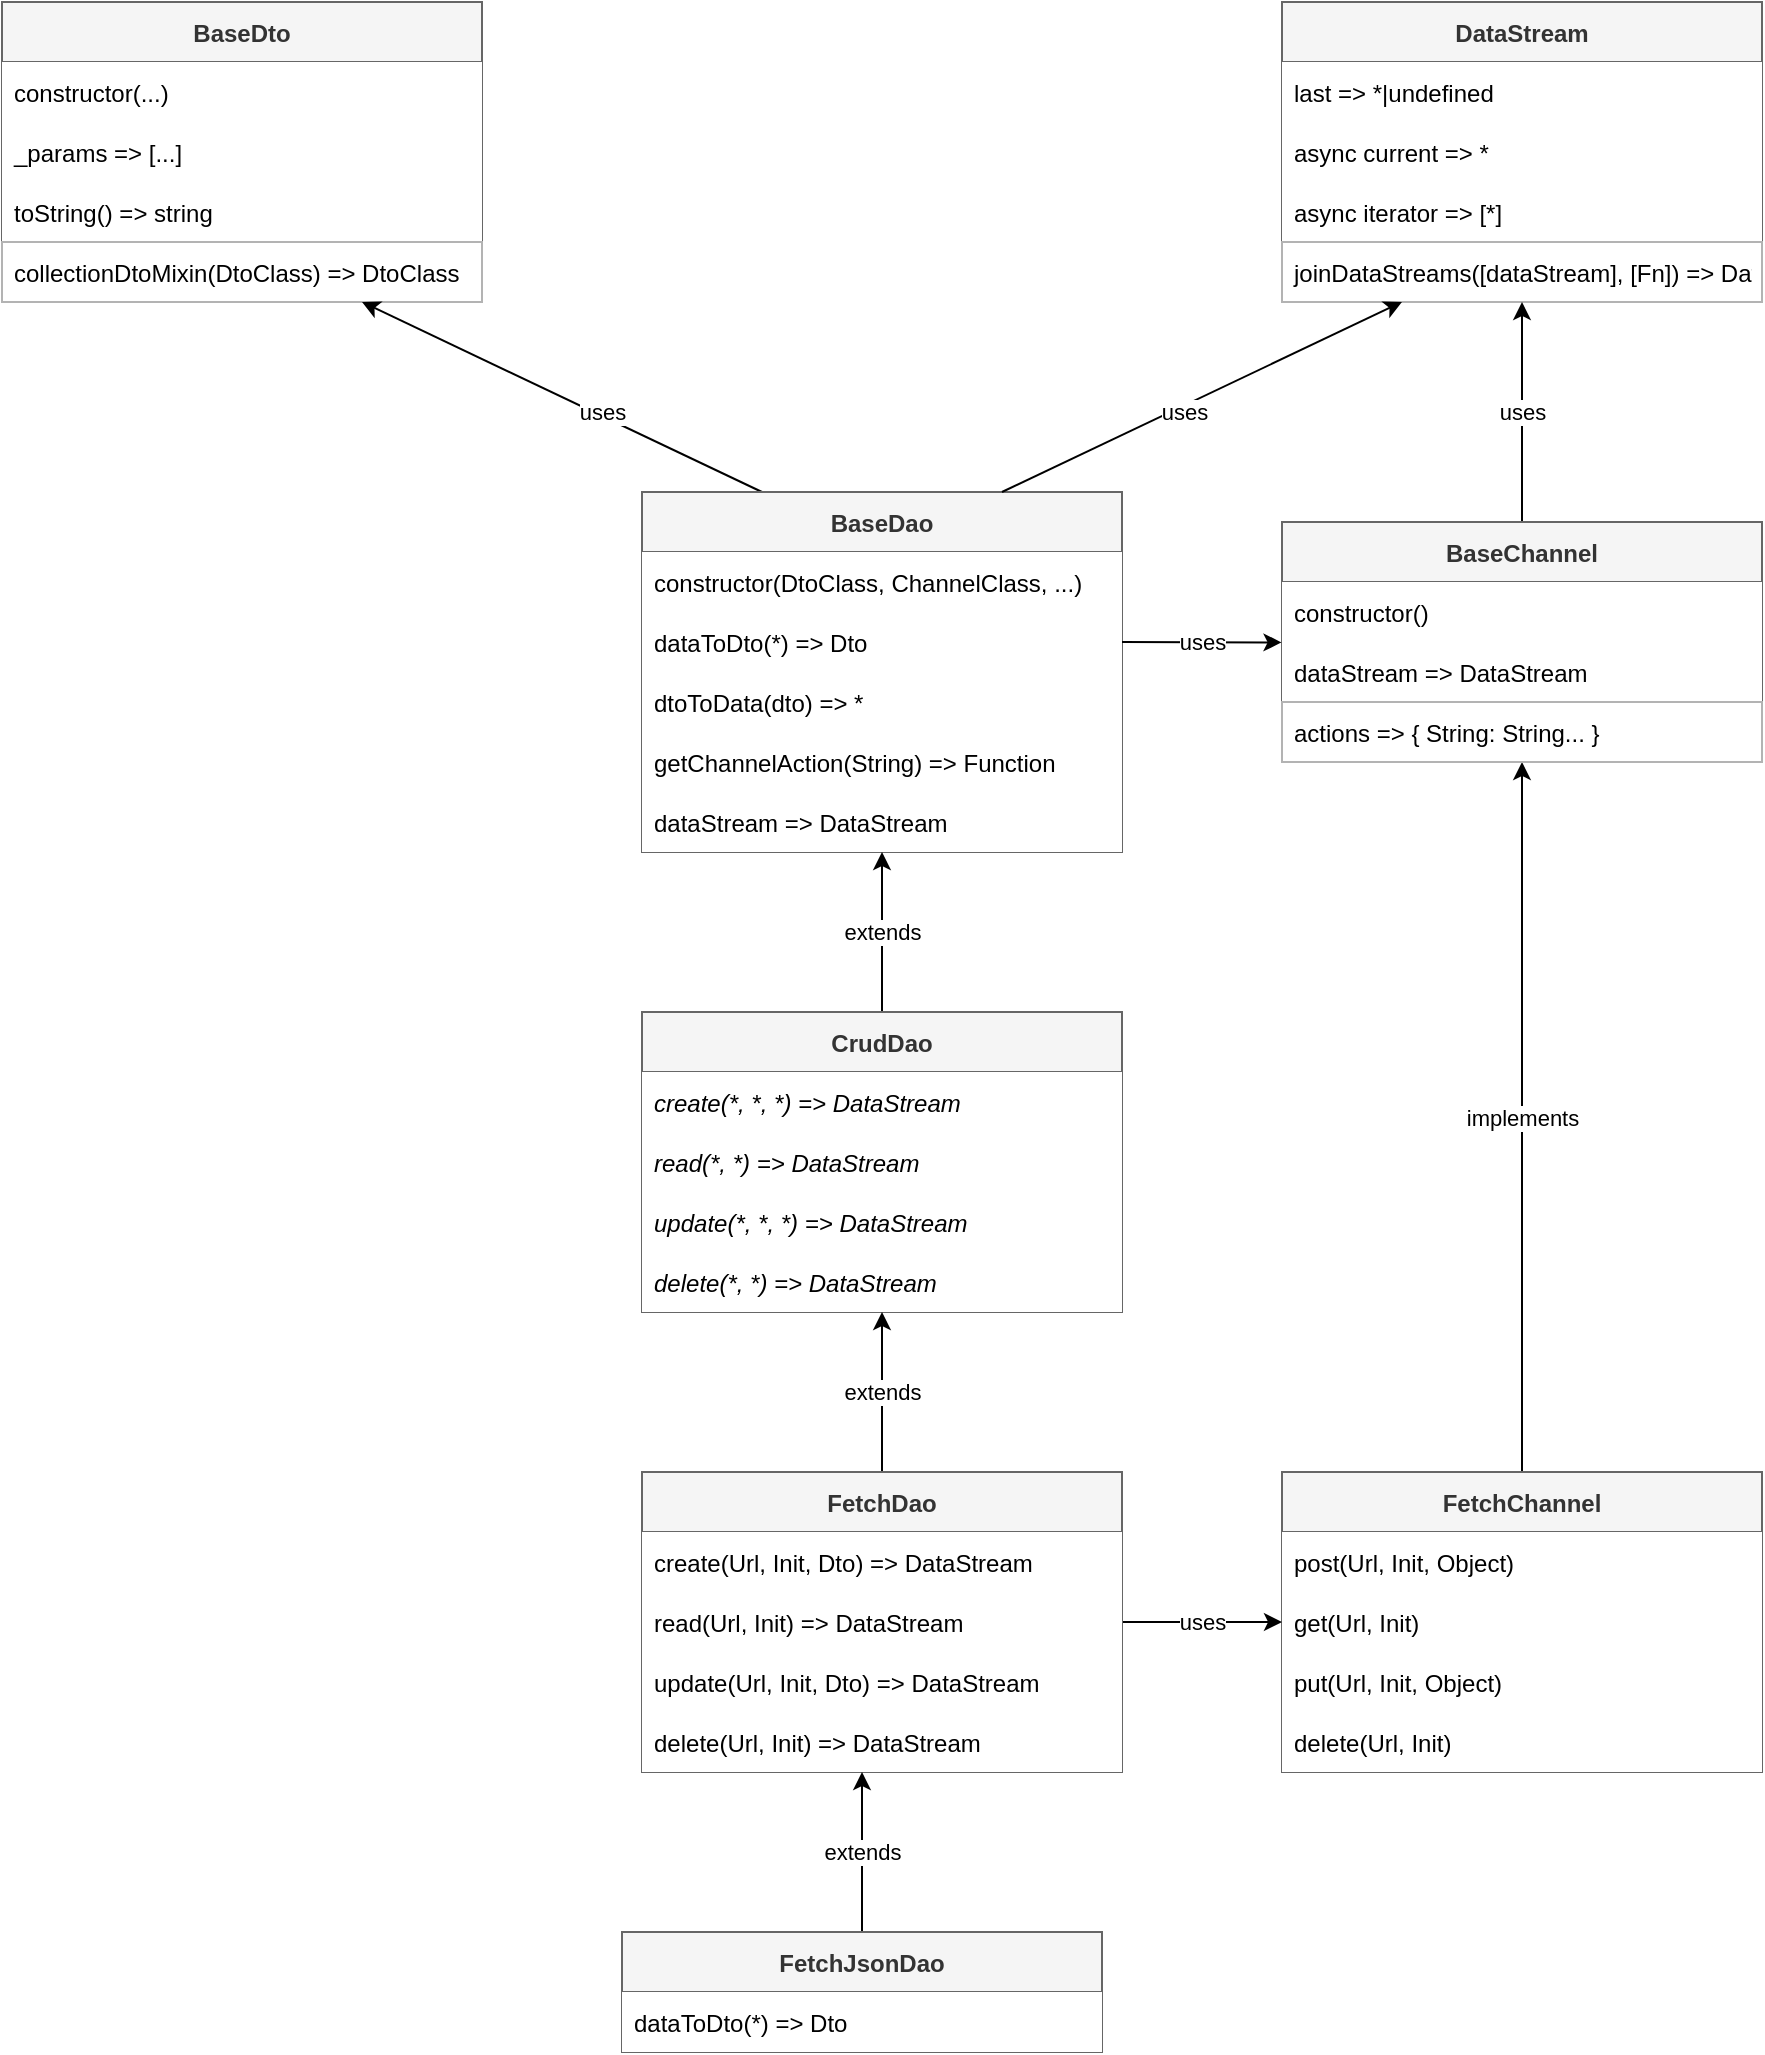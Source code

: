 <mxfile version="16.1.2" type="device"><diagram id="iMHqvVrSjNVwY0IUCzgV" name="Page-1"><mxGraphModel dx="1422" dy="905" grid="1" gridSize="10" guides="1" tooltips="1" connect="1" arrows="1" fold="1" page="1" pageScale="1" pageWidth="827" pageHeight="1169" math="0" shadow="0"><root><mxCell id="NezdgiLRNgqkMwtVz11u-0"/><mxCell id="NezdgiLRNgqkMwtVz11u-1" parent="NezdgiLRNgqkMwtVz11u-0"/><mxCell id="dYcSp7rIHJBnlq23_5I7-0" value="BaseDto" style="swimlane;fontStyle=1;childLayout=stackLayout;horizontal=1;startSize=30;horizontalStack=0;resizeParent=1;resizeParentMax=0;resizeLast=0;collapsible=1;marginBottom=0;fillColor=#f5f5f5;fontColor=#333333;strokeColor=#666666;" parent="NezdgiLRNgqkMwtVz11u-1" vertex="1"><mxGeometry x="20" y="35" width="240" height="150" as="geometry"><mxRectangle x="290" y="10" width="80" height="30" as="alternateBounds"/></mxGeometry></mxCell><mxCell id="dYcSp7rIHJBnlq23_5I7-1" value="constructor(...)" style="text;strokeColor=none;fillColor=default;align=left;verticalAlign=middle;spacingLeft=4;spacingRight=4;overflow=hidden;points=[[0,0.5],[1,0.5]];portConstraint=eastwest;rotatable=0;" parent="dYcSp7rIHJBnlq23_5I7-0" vertex="1"><mxGeometry y="30" width="240" height="30" as="geometry"/></mxCell><mxCell id="dYcSp7rIHJBnlq23_5I7-2" value="_params =&gt; [...]" style="text;strokeColor=none;fillColor=default;align=left;verticalAlign=middle;spacingLeft=4;spacingRight=4;overflow=hidden;points=[[0,0.5],[1,0.5]];portConstraint=eastwest;rotatable=0;" parent="dYcSp7rIHJBnlq23_5I7-0" vertex="1"><mxGeometry y="60" width="240" height="30" as="geometry"/></mxCell><mxCell id="qj7HWWdTAwaBd8bj8c_g-0" value="toString() =&gt; string" style="text;strokeColor=none;fillColor=default;align=left;verticalAlign=middle;spacingLeft=4;spacingRight=4;overflow=hidden;points=[[0,0.5],[1,0.5]];portConstraint=eastwest;rotatable=0;" parent="dYcSp7rIHJBnlq23_5I7-0" vertex="1"><mxGeometry y="90" width="240" height="30" as="geometry"/></mxCell><mxCell id="oCyr5EhdjTXQCF4BOgAG-0" value="collectionDtoMixin(DtoClass) =&gt; DtoClass" style="text;strokeColor=#B3B3B3;fillColor=default;align=left;verticalAlign=middle;spacingLeft=4;spacingRight=4;overflow=hidden;points=[[0,0.5],[1,0.5]];portConstraint=eastwest;rotatable=0;" parent="dYcSp7rIHJBnlq23_5I7-0" vertex="1"><mxGeometry y="120" width="240" height="30" as="geometry"/></mxCell><mxCell id="dYcSp7rIHJBnlq23_5I7-3" value="DataStream" style="swimlane;fontStyle=1;childLayout=stackLayout;horizontal=1;startSize=30;horizontalStack=0;resizeParent=1;resizeParentMax=0;resizeLast=0;collapsible=1;marginBottom=0;fillColor=#f5f5f5;fontColor=#333333;strokeColor=#666666;" parent="NezdgiLRNgqkMwtVz11u-1" vertex="1"><mxGeometry x="660" y="35" width="240" height="150" as="geometry"/></mxCell><mxCell id="dYcSp7rIHJBnlq23_5I7-4" value="last =&gt; *|undefined" style="text;strokeColor=none;fillColor=default;align=left;verticalAlign=middle;spacingLeft=4;spacingRight=4;overflow=hidden;points=[[0,0.5],[1,0.5]];portConstraint=eastwest;rotatable=0;" parent="dYcSp7rIHJBnlq23_5I7-3" vertex="1"><mxGeometry y="30" width="240" height="30" as="geometry"/></mxCell><mxCell id="dYcSp7rIHJBnlq23_5I7-5" value="async current =&gt; *" style="text;strokeColor=none;fillColor=default;align=left;verticalAlign=middle;spacingLeft=4;spacingRight=4;overflow=hidden;points=[[0,0.5],[1,0.5]];portConstraint=eastwest;rotatable=0;" parent="dYcSp7rIHJBnlq23_5I7-3" vertex="1"><mxGeometry y="60" width="240" height="30" as="geometry"/></mxCell><mxCell id="qj7HWWdTAwaBd8bj8c_g-2" value="async iterator =&gt; [*]" style="text;strokeColor=none;fillColor=default;align=left;verticalAlign=middle;spacingLeft=4;spacingRight=4;overflow=hidden;points=[[0,0.5],[1,0.5]];portConstraint=eastwest;rotatable=0;" parent="dYcSp7rIHJBnlq23_5I7-3" vertex="1"><mxGeometry y="90" width="240" height="30" as="geometry"/></mxCell><mxCell id="dYcSp7rIHJBnlq23_5I7-6" value="joinDataStreams([dataStream], [Fn]) =&gt; DataStream" style="text;strokeColor=#B3B3B3;fillColor=default;align=left;verticalAlign=middle;spacingLeft=4;spacingRight=4;overflow=hidden;points=[[0,0.5],[1,0.5]];portConstraint=eastwest;rotatable=0;" parent="dYcSp7rIHJBnlq23_5I7-3" vertex="1"><mxGeometry y="120" width="240" height="30" as="geometry"/></mxCell><mxCell id="dYcSp7rIHJBnlq23_5I7-7" value="uses" style="edgeStyle=orthogonalEdgeStyle;rounded=0;orthogonalLoop=1;jettySize=auto;html=1;exitX=0.5;exitY=0;exitDx=0;exitDy=0;entryX=0.5;entryY=1;entryDx=0;entryDy=0;" parent="NezdgiLRNgqkMwtVz11u-1" source="dYcSp7rIHJBnlq23_5I7-8" target="dYcSp7rIHJBnlq23_5I7-3" edge="1"><mxGeometry relative="1" as="geometry"><mxPoint x="980" y="370" as="targetPoint"/></mxGeometry></mxCell><mxCell id="dYcSp7rIHJBnlq23_5I7-14" value="uses" style="rounded=0;orthogonalLoop=1;jettySize=auto;html=1;exitX=0.25;exitY=0;exitDx=0;exitDy=0;entryX=0.75;entryY=1;entryDx=0;entryDy=0;" parent="NezdgiLRNgqkMwtVz11u-1" source="dYcSp7rIHJBnlq23_5I7-16" target="dYcSp7rIHJBnlq23_5I7-0" edge="1"><mxGeometry x="-0.192" y="-2" relative="1" as="geometry"><mxPoint as="offset"/></mxGeometry></mxCell><mxCell id="dYcSp7rIHJBnlq23_5I7-16" value="BaseDao" style="swimlane;fontStyle=1;childLayout=stackLayout;horizontal=1;startSize=30;horizontalStack=0;resizeParent=1;resizeParentMax=0;resizeLast=0;collapsible=1;marginBottom=0;fillColor=#f5f5f5;fontColor=#333333;strokeColor=#666666;" parent="NezdgiLRNgqkMwtVz11u-1" vertex="1"><mxGeometry x="340" y="280" width="240" height="180" as="geometry"/></mxCell><mxCell id="dYcSp7rIHJBnlq23_5I7-17" value="constructor(DtoClass, ChannelClass, ...)" style="text;strokeColor=none;fillColor=default;align=left;verticalAlign=middle;spacingLeft=4;spacingRight=4;overflow=hidden;points=[[0,0.5],[1,0.5]];portConstraint=eastwest;rotatable=0;" parent="dYcSp7rIHJBnlq23_5I7-16" vertex="1"><mxGeometry y="30" width="240" height="30" as="geometry"/></mxCell><mxCell id="JuQ0zMuop4XXNTzEuNCd-5" value="dataToDto(*) =&gt; Dto" style="text;strokeColor=none;fillColor=default;align=left;verticalAlign=middle;spacingLeft=4;spacingRight=4;overflow=hidden;points=[[0,0.5],[1,0.5]];portConstraint=eastwest;rotatable=0;" vertex="1" parent="dYcSp7rIHJBnlq23_5I7-16"><mxGeometry y="60" width="240" height="30" as="geometry"/></mxCell><mxCell id="JuQ0zMuop4XXNTzEuNCd-6" value="dtoToData(dto) =&gt; *" style="text;strokeColor=none;fillColor=default;align=left;verticalAlign=middle;spacingLeft=4;spacingRight=4;overflow=hidden;points=[[0,0.5],[1,0.5]];portConstraint=eastwest;rotatable=0;" vertex="1" parent="dYcSp7rIHJBnlq23_5I7-16"><mxGeometry y="90" width="240" height="30" as="geometry"/></mxCell><mxCell id="ERngU4k1mohr4f7b0dAo-1" value="getChannelAction(String) =&gt; Function" style="text;strokeColor=none;fillColor=default;align=left;verticalAlign=middle;spacingLeft=4;spacingRight=4;overflow=hidden;points=[[0,0.5],[1,0.5]];portConstraint=eastwest;rotatable=0;" vertex="1" parent="dYcSp7rIHJBnlq23_5I7-16"><mxGeometry y="120" width="240" height="30" as="geometry"/></mxCell><mxCell id="dYcSp7rIHJBnlq23_5I7-18" value="dataStream =&gt; DataStream" style="text;strokeColor=none;fillColor=default;align=left;verticalAlign=middle;spacingLeft=4;spacingRight=4;overflow=hidden;points=[[0,0.5],[1,0.5]];portConstraint=eastwest;rotatable=0;" parent="dYcSp7rIHJBnlq23_5I7-16" vertex="1"><mxGeometry y="150" width="240" height="30" as="geometry"/></mxCell><mxCell id="dYcSp7rIHJBnlq23_5I7-20" value="extends" style="edgeStyle=orthogonalEdgeStyle;rounded=0;orthogonalLoop=1;jettySize=auto;html=1;" parent="NezdgiLRNgqkMwtVz11u-1" source="dYcSp7rIHJBnlq23_5I7-21" target="dYcSp7rIHJBnlq23_5I7-16" edge="1"><mxGeometry relative="1" as="geometry"/></mxCell><mxCell id="dYcSp7rIHJBnlq23_5I7-21" value="CrudDao" style="swimlane;fontStyle=1;childLayout=stackLayout;horizontal=1;startSize=30;horizontalStack=0;resizeParent=1;resizeParentMax=0;resizeLast=0;collapsible=1;marginBottom=0;fillColor=#f5f5f5;fontColor=#333333;strokeColor=#666666;" parent="NezdgiLRNgqkMwtVz11u-1" vertex="1"><mxGeometry x="340" y="540" width="240" height="150" as="geometry"/></mxCell><mxCell id="dYcSp7rIHJBnlq23_5I7-22" value="create(*, *, *) =&gt; DataStream" style="text;strokeColor=none;fillColor=default;align=left;verticalAlign=middle;spacingLeft=4;spacingRight=4;overflow=hidden;points=[[0,0.5],[1,0.5]];portConstraint=eastwest;rotatable=0;fontStyle=2" parent="dYcSp7rIHJBnlq23_5I7-21" vertex="1"><mxGeometry y="30" width="240" height="30" as="geometry"/></mxCell><mxCell id="dYcSp7rIHJBnlq23_5I7-23" value="read(*, *) =&gt; DataStream" style="text;strokeColor=none;fillColor=default;align=left;verticalAlign=middle;spacingLeft=4;spacingRight=4;overflow=hidden;points=[[0,0.5],[1,0.5]];portConstraint=eastwest;rotatable=0;fontStyle=2" parent="dYcSp7rIHJBnlq23_5I7-21" vertex="1"><mxGeometry y="60" width="240" height="30" as="geometry"/></mxCell><mxCell id="dYcSp7rIHJBnlq23_5I7-24" value="update(*, *, *) =&gt; DataStream" style="text;strokeColor=none;fillColor=default;align=left;verticalAlign=middle;spacingLeft=4;spacingRight=4;overflow=hidden;points=[[0,0.5],[1,0.5]];portConstraint=eastwest;rotatable=0;fontStyle=2" parent="dYcSp7rIHJBnlq23_5I7-21" vertex="1"><mxGeometry y="90" width="240" height="30" as="geometry"/></mxCell><mxCell id="dYcSp7rIHJBnlq23_5I7-25" value="delete(*, *) =&gt; DataStream" style="text;strokeColor=none;fillColor=default;align=left;verticalAlign=middle;spacingLeft=4;spacingRight=4;overflow=hidden;points=[[0,0.5],[1,0.5]];portConstraint=eastwest;rotatable=0;fontStyle=2" parent="dYcSp7rIHJBnlq23_5I7-21" vertex="1"><mxGeometry y="120" width="240" height="30" as="geometry"/></mxCell><mxCell id="dYcSp7rIHJBnlq23_5I7-26" value="implements" style="edgeStyle=orthogonalEdgeStyle;rounded=0;orthogonalLoop=1;jettySize=auto;html=1;" parent="NezdgiLRNgqkMwtVz11u-1" source="dYcSp7rIHJBnlq23_5I7-27" target="dYcSp7rIHJBnlq23_5I7-8" edge="1"><mxGeometry relative="1" as="geometry"/></mxCell><mxCell id="dYcSp7rIHJBnlq23_5I7-27" value="FetchChannel" style="swimlane;fontStyle=1;childLayout=stackLayout;horizontal=1;startSize=30;horizontalStack=0;resizeParent=1;resizeParentMax=0;resizeLast=0;collapsible=1;marginBottom=0;fillColor=#f5f5f5;strokeColor=#666666;fontColor=#333333;" parent="NezdgiLRNgqkMwtVz11u-1" vertex="1"><mxGeometry x="660" y="770" width="240" height="150" as="geometry"/></mxCell><mxCell id="qj7HWWdTAwaBd8bj8c_g-5" value="post(Url, Init, Object)" style="text;strokeColor=none;fillColor=default;align=left;verticalAlign=middle;spacingLeft=4;spacingRight=4;overflow=hidden;points=[[0,0.5],[1,0.5]];portConstraint=eastwest;rotatable=0;" parent="dYcSp7rIHJBnlq23_5I7-27" vertex="1"><mxGeometry y="30" width="240" height="30" as="geometry"/></mxCell><mxCell id="dYcSp7rIHJBnlq23_5I7-29" value="get(Url, Init)" style="text;strokeColor=none;fillColor=default;align=left;verticalAlign=middle;spacingLeft=4;spacingRight=4;overflow=hidden;points=[[0,0.5],[1,0.5]];portConstraint=eastwest;rotatable=0;" parent="dYcSp7rIHJBnlq23_5I7-27" vertex="1"><mxGeometry y="60" width="240" height="30" as="geometry"/></mxCell><mxCell id="dYcSp7rIHJBnlq23_5I7-28" value="put(Url, Init, Object)" style="text;strokeColor=none;fillColor=default;align=left;verticalAlign=middle;spacingLeft=4;spacingRight=4;overflow=hidden;points=[[0,0.5],[1,0.5]];portConstraint=eastwest;rotatable=0;" parent="dYcSp7rIHJBnlq23_5I7-27" vertex="1"><mxGeometry y="90" width="240" height="30" as="geometry"/></mxCell><mxCell id="dYcSp7rIHJBnlq23_5I7-31" value="delete(Url, Init)" style="text;strokeColor=none;fillColor=default;align=left;verticalAlign=middle;spacingLeft=4;spacingRight=4;overflow=hidden;points=[[0,0.5],[1,0.5]];portConstraint=eastwest;rotatable=0;" parent="dYcSp7rIHJBnlq23_5I7-27" vertex="1"><mxGeometry y="120" width="240" height="30" as="geometry"/></mxCell><mxCell id="dYcSp7rIHJBnlq23_5I7-32" value="extends" style="edgeStyle=orthogonalEdgeStyle;rounded=0;orthogonalLoop=1;jettySize=auto;html=1;" parent="NezdgiLRNgqkMwtVz11u-1" source="dYcSp7rIHJBnlq23_5I7-34" target="dYcSp7rIHJBnlq23_5I7-21" edge="1"><mxGeometry relative="1" as="geometry"/></mxCell><mxCell id="dYcSp7rIHJBnlq23_5I7-33" value="uses" style="edgeStyle=orthogonalEdgeStyle;rounded=0;orthogonalLoop=1;jettySize=auto;html=1;exitX=1;exitY=0.5;exitDx=0;exitDy=0;entryX=0;entryY=0.5;entryDx=0;entryDy=0;" parent="NezdgiLRNgqkMwtVz11u-1" source="dYcSp7rIHJBnlq23_5I7-37" target="dYcSp7rIHJBnlq23_5I7-29" edge="1"><mxGeometry relative="1" as="geometry"><Array as="points"><mxPoint x="620" y="845"/><mxPoint x="620" y="845"/></Array></mxGeometry></mxCell><mxCell id="dYcSp7rIHJBnlq23_5I7-34" value="FetchDao" style="swimlane;fontStyle=1;childLayout=stackLayout;horizontal=1;startSize=30;horizontalStack=0;resizeParent=1;resizeParentMax=0;resizeLast=0;collapsible=1;marginBottom=0;fillColor=#f5f5f5;strokeColor=#666666;fontColor=#333333;" parent="NezdgiLRNgqkMwtVz11u-1" vertex="1"><mxGeometry x="340" y="770" width="240" height="150" as="geometry"/></mxCell><mxCell id="dYcSp7rIHJBnlq23_5I7-36" value="create(Url, Init, Dto) =&gt; DataStream" style="text;strokeColor=none;fillColor=default;align=left;verticalAlign=middle;spacingLeft=4;spacingRight=4;overflow=hidden;points=[[0,0.5],[1,0.5]];portConstraint=eastwest;rotatable=0;" parent="dYcSp7rIHJBnlq23_5I7-34" vertex="1"><mxGeometry y="30" width="240" height="30" as="geometry"/></mxCell><mxCell id="dYcSp7rIHJBnlq23_5I7-37" value="read(Url, Init) =&gt; DataStream" style="text;strokeColor=none;fillColor=default;align=left;verticalAlign=middle;spacingLeft=4;spacingRight=4;overflow=hidden;points=[[0,0.5],[1,0.5]];portConstraint=eastwest;rotatable=0;" parent="dYcSp7rIHJBnlq23_5I7-34" vertex="1"><mxGeometry y="60" width="240" height="30" as="geometry"/></mxCell><mxCell id="dYcSp7rIHJBnlq23_5I7-38" value="update(Url, Init, Dto) =&gt; DataStream" style="text;strokeColor=none;fillColor=default;align=left;verticalAlign=middle;spacingLeft=4;spacingRight=4;overflow=hidden;points=[[0,0.5],[1,0.5]];portConstraint=eastwest;rotatable=0;" parent="dYcSp7rIHJBnlq23_5I7-34" vertex="1"><mxGeometry y="90" width="240" height="30" as="geometry"/></mxCell><mxCell id="dYcSp7rIHJBnlq23_5I7-39" value="delete(Url, Init) =&gt; DataStream" style="text;strokeColor=none;fillColor=default;align=left;verticalAlign=middle;spacingLeft=4;spacingRight=4;overflow=hidden;points=[[0,0.5],[1,0.5]];portConstraint=eastwest;rotatable=0;" parent="dYcSp7rIHJBnlq23_5I7-34" vertex="1"><mxGeometry y="120" width="240" height="30" as="geometry"/></mxCell><mxCell id="dYcSp7rIHJBnlq23_5I7-8" value="BaseChannel" style="swimlane;fontStyle=1;childLayout=stackLayout;horizontal=1;startSize=30;horizontalStack=0;resizeParent=1;resizeParentMax=0;resizeLast=0;collapsible=1;marginBottom=0;fillColor=#f5f5f5;fontColor=#333333;strokeColor=#666666;" parent="NezdgiLRNgqkMwtVz11u-1" vertex="1"><mxGeometry x="660" y="295" width="240" height="120" as="geometry"/></mxCell><mxCell id="dYcSp7rIHJBnlq23_5I7-9" value="constructor()" style="text;strokeColor=none;fillColor=default;align=left;verticalAlign=middle;spacingLeft=4;spacingRight=4;overflow=hidden;points=[[0,0.5],[1,0.5]];portConstraint=eastwest;rotatable=0;" parent="dYcSp7rIHJBnlq23_5I7-8" vertex="1"><mxGeometry y="30" width="240" height="30" as="geometry"/></mxCell><mxCell id="dYcSp7rIHJBnlq23_5I7-10" value="dataStream =&gt; DataStream" style="text;strokeColor=none;fillColor=default;align=left;verticalAlign=middle;spacingLeft=4;spacingRight=4;overflow=hidden;points=[[0,0.5],[1,0.5]];portConstraint=eastwest;rotatable=0;" parent="dYcSp7rIHJBnlq23_5I7-8" vertex="1"><mxGeometry y="60" width="240" height="30" as="geometry"/></mxCell><mxCell id="ERngU4k1mohr4f7b0dAo-0" value="actions =&gt; { String: String... }" style="text;strokeColor=#B3B3B3;fillColor=default;align=left;verticalAlign=middle;spacingLeft=4;spacingRight=4;overflow=hidden;points=[[0,0.5],[1,0.5]];portConstraint=eastwest;rotatable=0;" vertex="1" parent="dYcSp7rIHJBnlq23_5I7-8"><mxGeometry y="90" width="240" height="30" as="geometry"/></mxCell><mxCell id="ERngU4k1mohr4f7b0dAo-3" value="uses" style="rounded=0;orthogonalLoop=1;jettySize=auto;html=1;exitX=0.75;exitY=0;exitDx=0;exitDy=0;entryX=0.25;entryY=1;entryDx=0;entryDy=0;" edge="1" parent="NezdgiLRNgqkMwtVz11u-1" source="dYcSp7rIHJBnlq23_5I7-16" target="dYcSp7rIHJBnlq23_5I7-3"><mxGeometry x="-0.111" y="-2" relative="1" as="geometry"><mxPoint x="980" y="430" as="targetPoint"/><mxPoint x="1" as="offset"/></mxGeometry></mxCell><mxCell id="ERngU4k1mohr4f7b0dAo-5" value="uses" style="edgeStyle=none;rounded=0;orthogonalLoop=1;jettySize=auto;html=1;exitX=1;exitY=0.5;exitDx=0;exitDy=0;entryX=-0.001;entryY=1.007;entryDx=0;entryDy=0;entryPerimeter=0;" edge="1" parent="NezdgiLRNgqkMwtVz11u-1" source="JuQ0zMuop4XXNTzEuNCd-5" target="dYcSp7rIHJBnlq23_5I7-9"><mxGeometry relative="1" as="geometry"/></mxCell><mxCell id="ERngU4k1mohr4f7b0dAo-6" value="extends" style="edgeStyle=orthogonalEdgeStyle;rounded=0;orthogonalLoop=1;jettySize=auto;html=1;" edge="1" parent="NezdgiLRNgqkMwtVz11u-1" source="ERngU4k1mohr4f7b0dAo-7"><mxGeometry relative="1" as="geometry"><mxPoint x="450" y="920" as="targetPoint"/></mxGeometry></mxCell><mxCell id="ERngU4k1mohr4f7b0dAo-7" value="FetchJsonDao" style="swimlane;fontStyle=1;childLayout=stackLayout;horizontal=1;startSize=30;horizontalStack=0;resizeParent=1;resizeParentMax=0;resizeLast=0;collapsible=1;marginBottom=0;fillColor=#f5f5f5;strokeColor=#666666;fontColor=#333333;" vertex="1" parent="NezdgiLRNgqkMwtVz11u-1"><mxGeometry x="330" y="1000" width="240" height="60" as="geometry"/></mxCell><mxCell id="ERngU4k1mohr4f7b0dAo-8" value="dataToDto(*) =&gt; Dto" style="text;strokeColor=none;fillColor=default;align=left;verticalAlign=middle;spacingLeft=4;spacingRight=4;overflow=hidden;points=[[0,0.5],[1,0.5]];portConstraint=eastwest;rotatable=0;" vertex="1" parent="ERngU4k1mohr4f7b0dAo-7"><mxGeometry y="30" width="240" height="30" as="geometry"/></mxCell></root></mxGraphModel></diagram></mxfile>